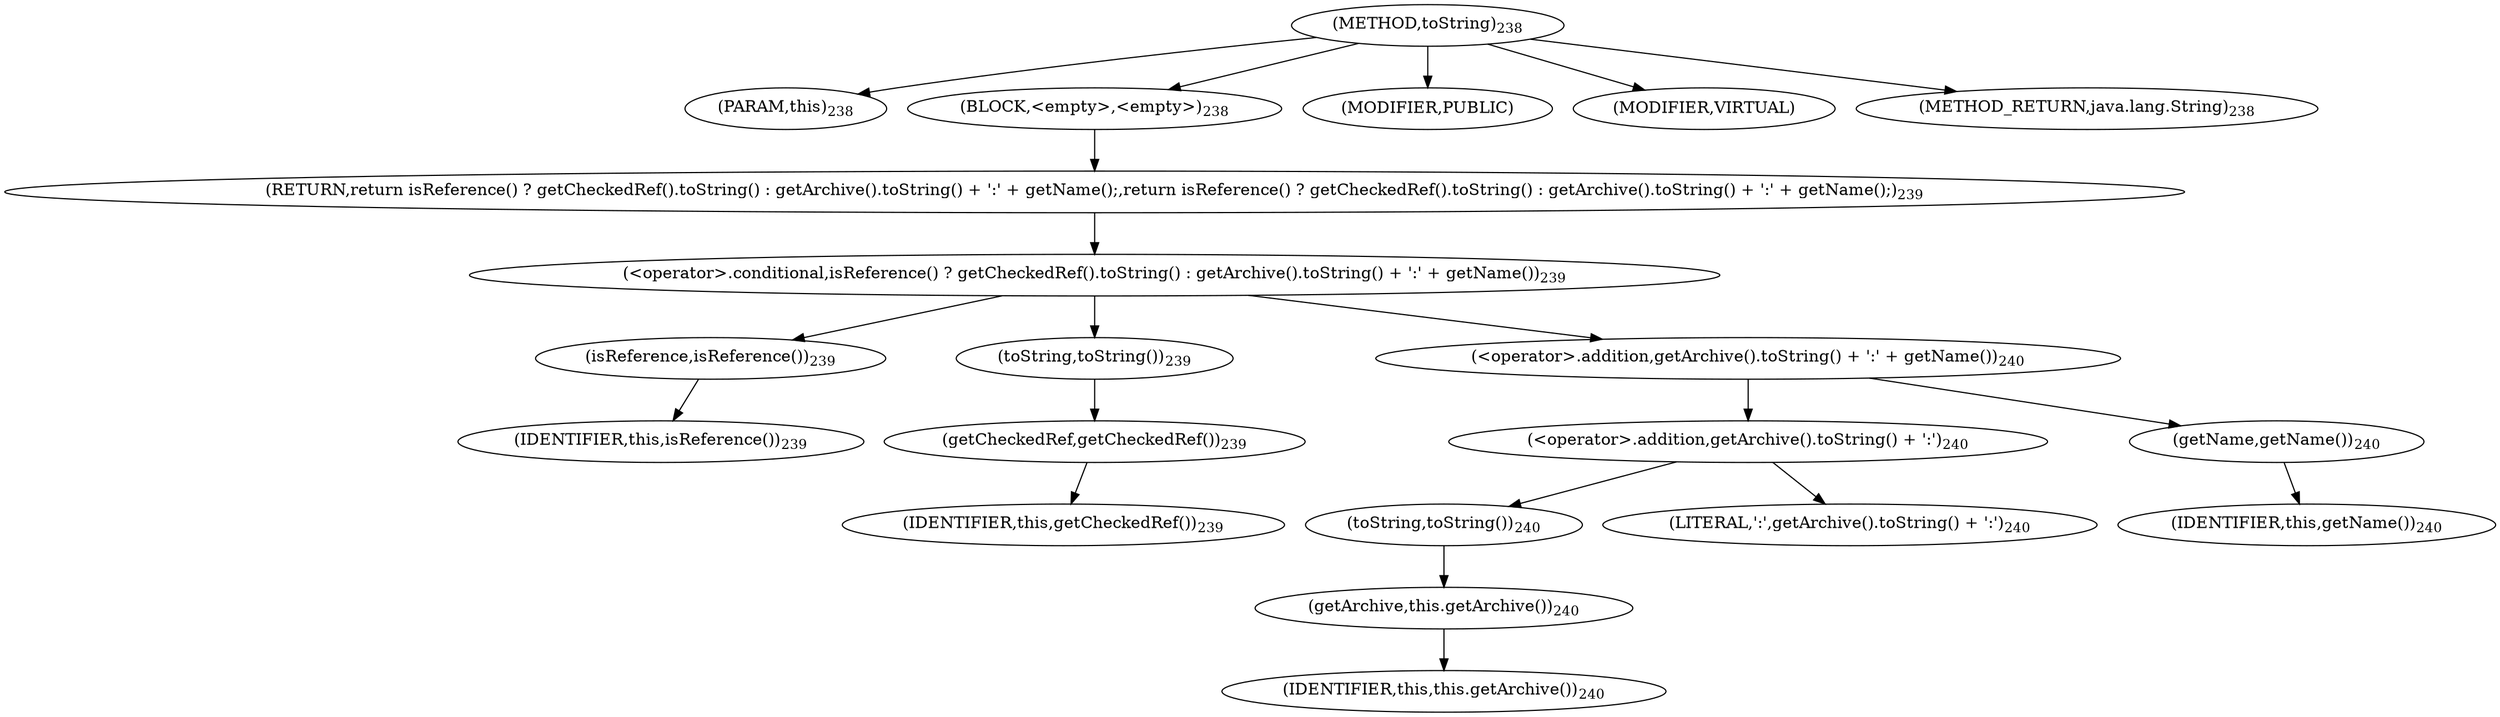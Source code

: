 digraph "toString" {  
"464" [label = <(METHOD,toString)<SUB>238</SUB>> ]
"54" [label = <(PARAM,this)<SUB>238</SUB>> ]
"465" [label = <(BLOCK,&lt;empty&gt;,&lt;empty&gt;)<SUB>238</SUB>> ]
"466" [label = <(RETURN,return isReference() ? getCheckedRef().toString() : getArchive().toString() + ':' + getName();,return isReference() ? getCheckedRef().toString() : getArchive().toString() + ':' + getName();)<SUB>239</SUB>> ]
"467" [label = <(&lt;operator&gt;.conditional,isReference() ? getCheckedRef().toString() : getArchive().toString() + ':' + getName())<SUB>239</SUB>> ]
"468" [label = <(isReference,isReference())<SUB>239</SUB>> ]
"53" [label = <(IDENTIFIER,this,isReference())<SUB>239</SUB>> ]
"469" [label = <(toString,toString())<SUB>239</SUB>> ]
"470" [label = <(getCheckedRef,getCheckedRef())<SUB>239</SUB>> ]
"55" [label = <(IDENTIFIER,this,getCheckedRef())<SUB>239</SUB>> ]
"471" [label = <(&lt;operator&gt;.addition,getArchive().toString() + ':' + getName())<SUB>240</SUB>> ]
"472" [label = <(&lt;operator&gt;.addition,getArchive().toString() + ':')<SUB>240</SUB>> ]
"473" [label = <(toString,toString())<SUB>240</SUB>> ]
"474" [label = <(getArchive,this.getArchive())<SUB>240</SUB>> ]
"56" [label = <(IDENTIFIER,this,this.getArchive())<SUB>240</SUB>> ]
"475" [label = <(LITERAL,':',getArchive().toString() + ':')<SUB>240</SUB>> ]
"476" [label = <(getName,getName())<SUB>240</SUB>> ]
"57" [label = <(IDENTIFIER,this,getName())<SUB>240</SUB>> ]
"477" [label = <(MODIFIER,PUBLIC)> ]
"478" [label = <(MODIFIER,VIRTUAL)> ]
"479" [label = <(METHOD_RETURN,java.lang.String)<SUB>238</SUB>> ]
  "464" -> "54" 
  "464" -> "465" 
  "464" -> "477" 
  "464" -> "478" 
  "464" -> "479" 
  "465" -> "466" 
  "466" -> "467" 
  "467" -> "468" 
  "467" -> "469" 
  "467" -> "471" 
  "468" -> "53" 
  "469" -> "470" 
  "470" -> "55" 
  "471" -> "472" 
  "471" -> "476" 
  "472" -> "473" 
  "472" -> "475" 
  "473" -> "474" 
  "474" -> "56" 
  "476" -> "57" 
}
